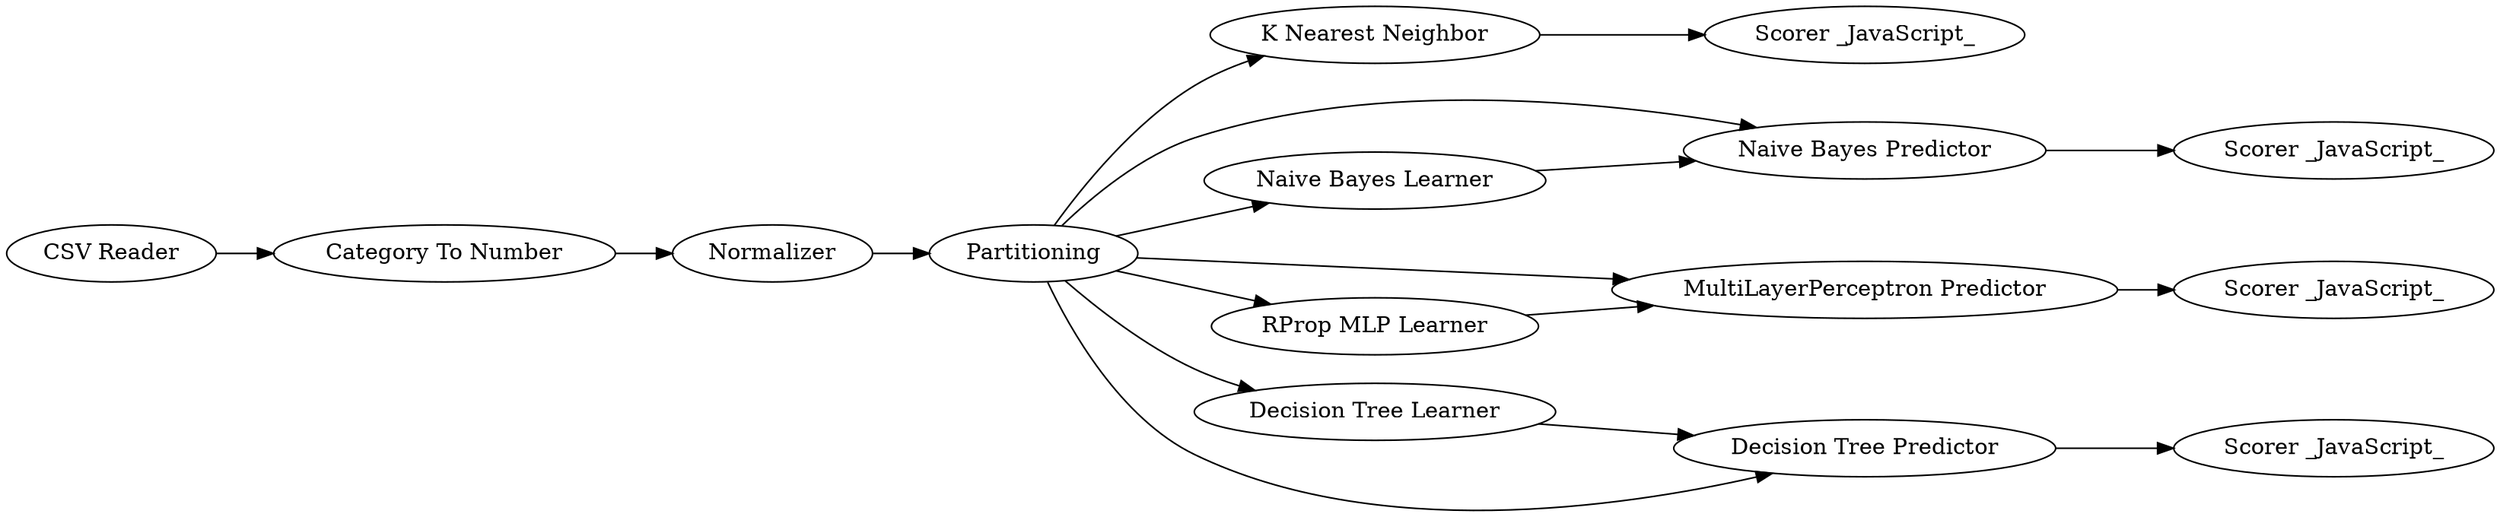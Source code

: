 digraph {
	"3991262516140972053_10" [label="Scorer _JavaScript_"]
	"3991262516140972053_20" [label="Scorer _JavaScript_"]
	"3991262516140972053_12" [label="K Nearest Neighbor"]
	"3991262516140972053_16" [label="Scorer _JavaScript_"]
	"3991262516140972053_19" [label="Naive Bayes Predictor"]
	"3991262516140972053_18" [label="Naive Bayes Learner"]
	"3991262516140972053_11" [label="Category To Number"]
	"3991262516140972053_15" [label="MultiLayerPerceptron Predictor"]
	"3991262516140972053_2" [label="Decision Tree Learner"]
	"3991262516140972053_13" [label="Scorer _JavaScript_"]
	"3991262516140972053_7" [label="Decision Tree Predictor"]
	"3991262516140972053_17" [label=Normalizer]
	"3991262516140972053_6" [label=Partitioning]
	"3991262516140972053_1" [label="CSV Reader"]
	"3991262516140972053_14" [label="RProp MLP Learner"]
	"3991262516140972053_6" -> "3991262516140972053_2"
	"3991262516140972053_6" -> "3991262516140972053_7"
	"3991262516140972053_18" -> "3991262516140972053_19"
	"3991262516140972053_11" -> "3991262516140972053_17"
	"3991262516140972053_7" -> "3991262516140972053_10"
	"3991262516140972053_6" -> "3991262516140972053_18"
	"3991262516140972053_14" -> "3991262516140972053_15"
	"3991262516140972053_2" -> "3991262516140972053_7"
	"3991262516140972053_15" -> "3991262516140972053_16"
	"3991262516140972053_6" -> "3991262516140972053_19"
	"3991262516140972053_6" -> "3991262516140972053_12"
	"3991262516140972053_6" -> "3991262516140972053_15"
	"3991262516140972053_12" -> "3991262516140972053_13"
	"3991262516140972053_6" -> "3991262516140972053_14"
	"3991262516140972053_17" -> "3991262516140972053_6"
	"3991262516140972053_19" -> "3991262516140972053_20"
	"3991262516140972053_1" -> "3991262516140972053_11"
	rankdir=LR
}
